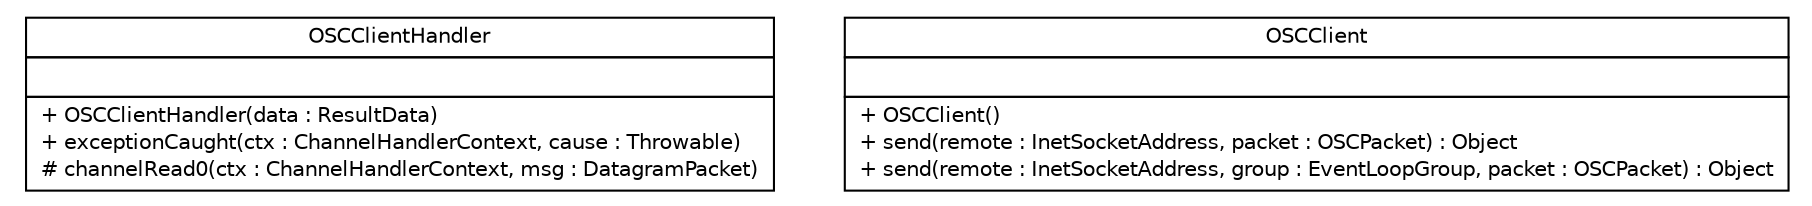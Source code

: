 #!/usr/local/bin/dot
#
# Class diagram 
# Generated by UMLGraph version R5_6 (http://www.umlgraph.org/)
#

digraph G {
	edge [fontname="Helvetica",fontsize=10,labelfontname="Helvetica",labelfontsize=10];
	node [fontname="Helvetica",fontsize=10,shape=plaintext];
	nodesep=0.25;
	ranksep=0.5;
	// com.xley.lfosc.osc.client.OSCClientHandler
	c59 [label=<<table title="com.xley.lfosc.osc.client.OSCClientHandler" border="0" cellborder="1" cellspacing="0" cellpadding="2" port="p" href="./OSCClientHandler.html">
		<tr><td><table border="0" cellspacing="0" cellpadding="1">
<tr><td align="center" balign="center"> OSCClientHandler </td></tr>
		</table></td></tr>
		<tr><td><table border="0" cellspacing="0" cellpadding="1">
<tr><td align="left" balign="left">  </td></tr>
		</table></td></tr>
		<tr><td><table border="0" cellspacing="0" cellpadding="1">
<tr><td align="left" balign="left"> + OSCClientHandler(data : ResultData) </td></tr>
<tr><td align="left" balign="left"> + exceptionCaught(ctx : ChannelHandlerContext, cause : Throwable) </td></tr>
<tr><td align="left" balign="left"> # channelRead0(ctx : ChannelHandlerContext, msg : DatagramPacket) </td></tr>
		</table></td></tr>
		</table>>, URL="./OSCClientHandler.html", fontname="Helvetica", fontcolor="black", fontsize=10.0];
	// com.xley.lfosc.osc.client.OSCClient
	c60 [label=<<table title="com.xley.lfosc.osc.client.OSCClient" border="0" cellborder="1" cellspacing="0" cellpadding="2" port="p" href="./OSCClient.html">
		<tr><td><table border="0" cellspacing="0" cellpadding="1">
<tr><td align="center" balign="center"> OSCClient </td></tr>
		</table></td></tr>
		<tr><td><table border="0" cellspacing="0" cellpadding="1">
<tr><td align="left" balign="left">  </td></tr>
		</table></td></tr>
		<tr><td><table border="0" cellspacing="0" cellpadding="1">
<tr><td align="left" balign="left"> + OSCClient() </td></tr>
<tr><td align="left" balign="left"> + send(remote : InetSocketAddress, packet : OSCPacket) : Object </td></tr>
<tr><td align="left" balign="left"> + send(remote : InetSocketAddress, group : EventLoopGroup, packet : OSCPacket) : Object </td></tr>
		</table></td></tr>
		</table>>, URL="./OSCClient.html", fontname="Helvetica", fontcolor="black", fontsize=10.0];
}

